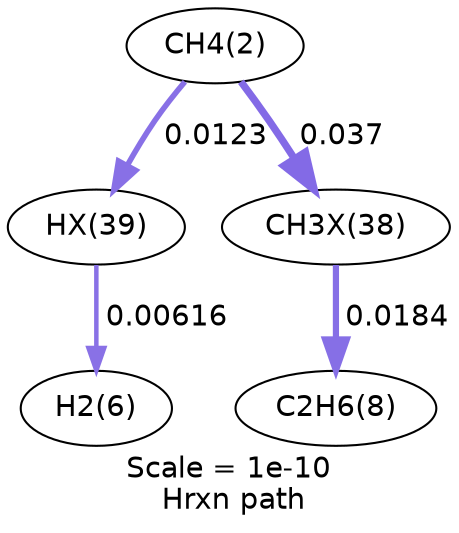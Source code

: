 digraph reaction_paths {
center=1;
s3 -> s22[fontname="Helvetica", style="setlinewidth(2.68)", arrowsize=1.34, color="0.7, 0.512, 0.9"
, label=" 0.0123"];
s3 -> s21[fontname="Helvetica", style="setlinewidth(3.51)", arrowsize=1.76, color="0.7, 0.537, 0.9"
, label=" 0.037"];
s22 -> s7[fontname="Helvetica", style="setlinewidth(2.16)", arrowsize=1.08, color="0.7, 0.506, 0.9"
, label=" 0.00616"];
s21 -> s9[fontname="Helvetica", style="setlinewidth(2.98)", arrowsize=1.49, color="0.7, 0.518, 0.9"
, label=" 0.0184"];
s3 [ fontname="Helvetica", label="CH4(2)"];
s7 [ fontname="Helvetica", label="H2(6)"];
s9 [ fontname="Helvetica", label="C2H6(8)"];
s21 [ fontname="Helvetica", label="CH3X(38)"];
s22 [ fontname="Helvetica", label="HX(39)"];
 label = "Scale = 1e-10\l Hrxn path";
 fontname = "Helvetica";
}
